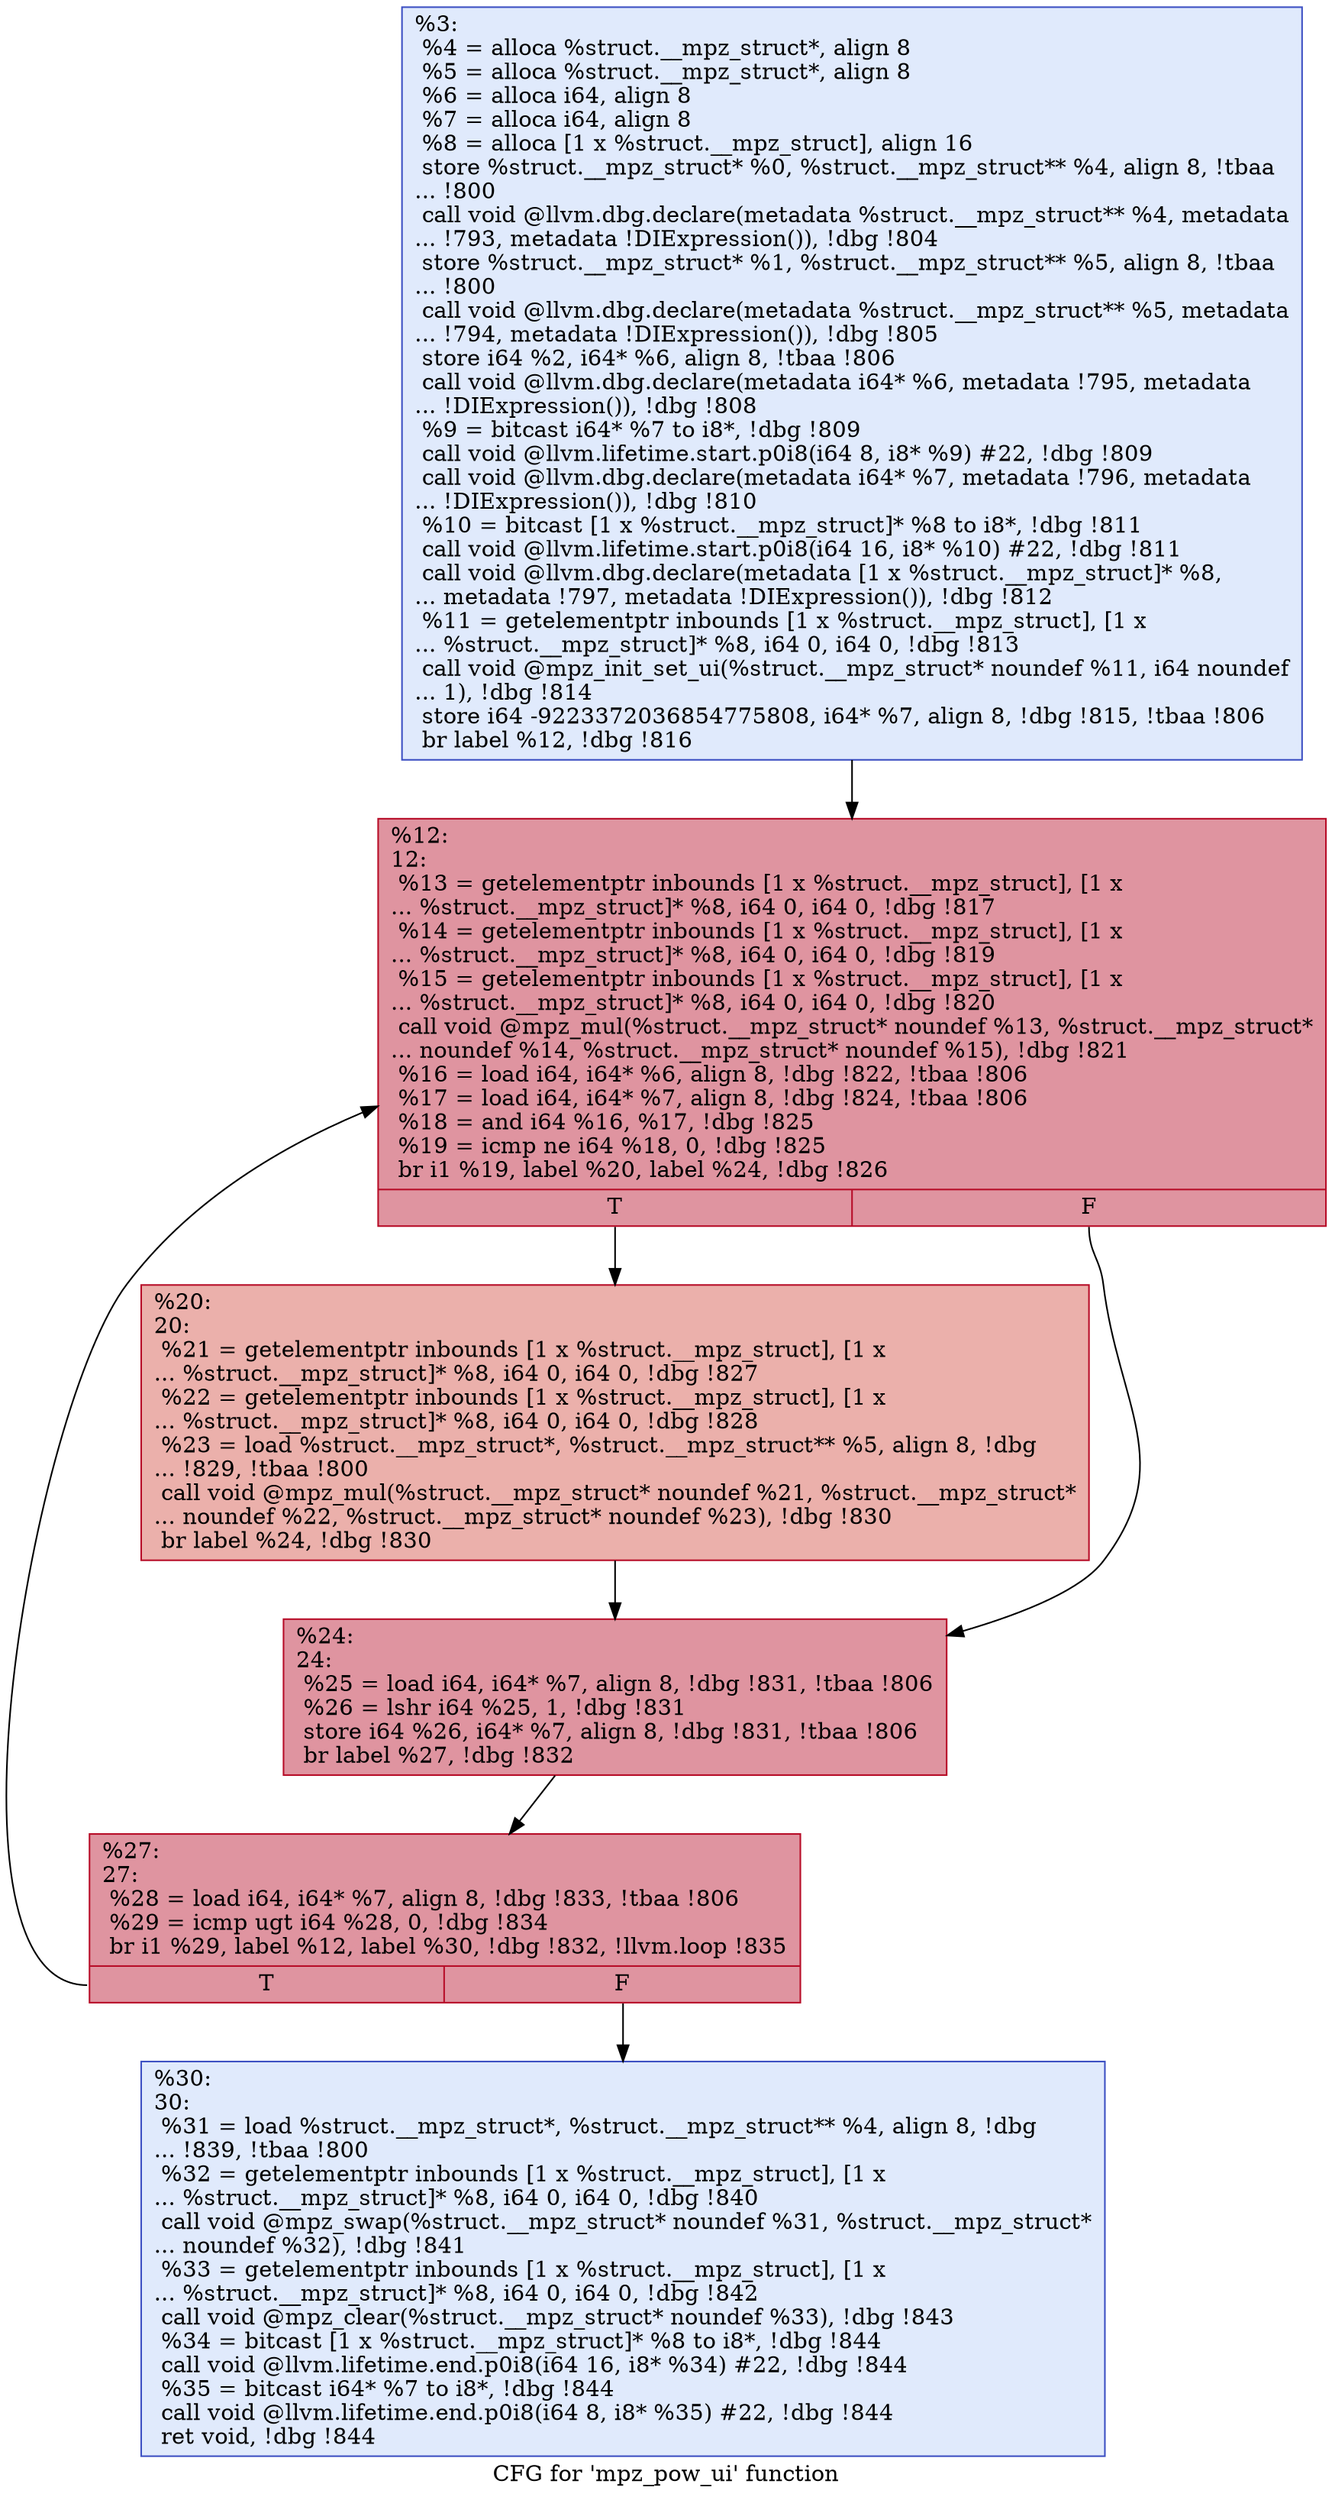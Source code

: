 digraph "CFG for 'mpz_pow_ui' function" {
	label="CFG for 'mpz_pow_ui' function";

	Node0x26528f0 [shape=record,color="#3d50c3ff", style=filled, fillcolor="#b9d0f970",label="{%3:\l  %4 = alloca %struct.__mpz_struct*, align 8\l  %5 = alloca %struct.__mpz_struct*, align 8\l  %6 = alloca i64, align 8\l  %7 = alloca i64, align 8\l  %8 = alloca [1 x %struct.__mpz_struct], align 16\l  store %struct.__mpz_struct* %0, %struct.__mpz_struct** %4, align 8, !tbaa\l... !800\l  call void @llvm.dbg.declare(metadata %struct.__mpz_struct** %4, metadata\l... !793, metadata !DIExpression()), !dbg !804\l  store %struct.__mpz_struct* %1, %struct.__mpz_struct** %5, align 8, !tbaa\l... !800\l  call void @llvm.dbg.declare(metadata %struct.__mpz_struct** %5, metadata\l... !794, metadata !DIExpression()), !dbg !805\l  store i64 %2, i64* %6, align 8, !tbaa !806\l  call void @llvm.dbg.declare(metadata i64* %6, metadata !795, metadata\l... !DIExpression()), !dbg !808\l  %9 = bitcast i64* %7 to i8*, !dbg !809\l  call void @llvm.lifetime.start.p0i8(i64 8, i8* %9) #22, !dbg !809\l  call void @llvm.dbg.declare(metadata i64* %7, metadata !796, metadata\l... !DIExpression()), !dbg !810\l  %10 = bitcast [1 x %struct.__mpz_struct]* %8 to i8*, !dbg !811\l  call void @llvm.lifetime.start.p0i8(i64 16, i8* %10) #22, !dbg !811\l  call void @llvm.dbg.declare(metadata [1 x %struct.__mpz_struct]* %8,\l... metadata !797, metadata !DIExpression()), !dbg !812\l  %11 = getelementptr inbounds [1 x %struct.__mpz_struct], [1 x\l... %struct.__mpz_struct]* %8, i64 0, i64 0, !dbg !813\l  call void @mpz_init_set_ui(%struct.__mpz_struct* noundef %11, i64 noundef\l... 1), !dbg !814\l  store i64 -9223372036854775808, i64* %7, align 8, !dbg !815, !tbaa !806\l  br label %12, !dbg !816\l}"];
	Node0x26528f0 -> Node0x27eaca0;
	Node0x27eaca0 [shape=record,color="#b70d28ff", style=filled, fillcolor="#b70d2870",label="{%12:\l12:                                               \l  %13 = getelementptr inbounds [1 x %struct.__mpz_struct], [1 x\l... %struct.__mpz_struct]* %8, i64 0, i64 0, !dbg !817\l  %14 = getelementptr inbounds [1 x %struct.__mpz_struct], [1 x\l... %struct.__mpz_struct]* %8, i64 0, i64 0, !dbg !819\l  %15 = getelementptr inbounds [1 x %struct.__mpz_struct], [1 x\l... %struct.__mpz_struct]* %8, i64 0, i64 0, !dbg !820\l  call void @mpz_mul(%struct.__mpz_struct* noundef %13, %struct.__mpz_struct*\l... noundef %14, %struct.__mpz_struct* noundef %15), !dbg !821\l  %16 = load i64, i64* %6, align 8, !dbg !822, !tbaa !806\l  %17 = load i64, i64* %7, align 8, !dbg !824, !tbaa !806\l  %18 = and i64 %16, %17, !dbg !825\l  %19 = icmp ne i64 %18, 0, !dbg !825\l  br i1 %19, label %20, label %24, !dbg !826\l|{<s0>T|<s1>F}}"];
	Node0x27eaca0:s0 -> Node0x27eacf0;
	Node0x27eaca0:s1 -> Node0x27ead40;
	Node0x27eacf0 [shape=record,color="#b70d28ff", style=filled, fillcolor="#d24b4070",label="{%20:\l20:                                               \l  %21 = getelementptr inbounds [1 x %struct.__mpz_struct], [1 x\l... %struct.__mpz_struct]* %8, i64 0, i64 0, !dbg !827\l  %22 = getelementptr inbounds [1 x %struct.__mpz_struct], [1 x\l... %struct.__mpz_struct]* %8, i64 0, i64 0, !dbg !828\l  %23 = load %struct.__mpz_struct*, %struct.__mpz_struct** %5, align 8, !dbg\l... !829, !tbaa !800\l  call void @mpz_mul(%struct.__mpz_struct* noundef %21, %struct.__mpz_struct*\l... noundef %22, %struct.__mpz_struct* noundef %23), !dbg !830\l  br label %24, !dbg !830\l}"];
	Node0x27eacf0 -> Node0x27ead40;
	Node0x27ead40 [shape=record,color="#b70d28ff", style=filled, fillcolor="#b70d2870",label="{%24:\l24:                                               \l  %25 = load i64, i64* %7, align 8, !dbg !831, !tbaa !806\l  %26 = lshr i64 %25, 1, !dbg !831\l  store i64 %26, i64* %7, align 8, !dbg !831, !tbaa !806\l  br label %27, !dbg !832\l}"];
	Node0x27ead40 -> Node0x27ead90;
	Node0x27ead90 [shape=record,color="#b70d28ff", style=filled, fillcolor="#b70d2870",label="{%27:\l27:                                               \l  %28 = load i64, i64* %7, align 8, !dbg !833, !tbaa !806\l  %29 = icmp ugt i64 %28, 0, !dbg !834\l  br i1 %29, label %12, label %30, !dbg !832, !llvm.loop !835\l|{<s0>T|<s1>F}}"];
	Node0x27ead90:s0 -> Node0x27eaca0;
	Node0x27ead90:s1 -> Node0x27eade0;
	Node0x27eade0 [shape=record,color="#3d50c3ff", style=filled, fillcolor="#b9d0f970",label="{%30:\l30:                                               \l  %31 = load %struct.__mpz_struct*, %struct.__mpz_struct** %4, align 8, !dbg\l... !839, !tbaa !800\l  %32 = getelementptr inbounds [1 x %struct.__mpz_struct], [1 x\l... %struct.__mpz_struct]* %8, i64 0, i64 0, !dbg !840\l  call void @mpz_swap(%struct.__mpz_struct* noundef %31, %struct.__mpz_struct*\l... noundef %32), !dbg !841\l  %33 = getelementptr inbounds [1 x %struct.__mpz_struct], [1 x\l... %struct.__mpz_struct]* %8, i64 0, i64 0, !dbg !842\l  call void @mpz_clear(%struct.__mpz_struct* noundef %33), !dbg !843\l  %34 = bitcast [1 x %struct.__mpz_struct]* %8 to i8*, !dbg !844\l  call void @llvm.lifetime.end.p0i8(i64 16, i8* %34) #22, !dbg !844\l  %35 = bitcast i64* %7 to i8*, !dbg !844\l  call void @llvm.lifetime.end.p0i8(i64 8, i8* %35) #22, !dbg !844\l  ret void, !dbg !844\l}"];
}
